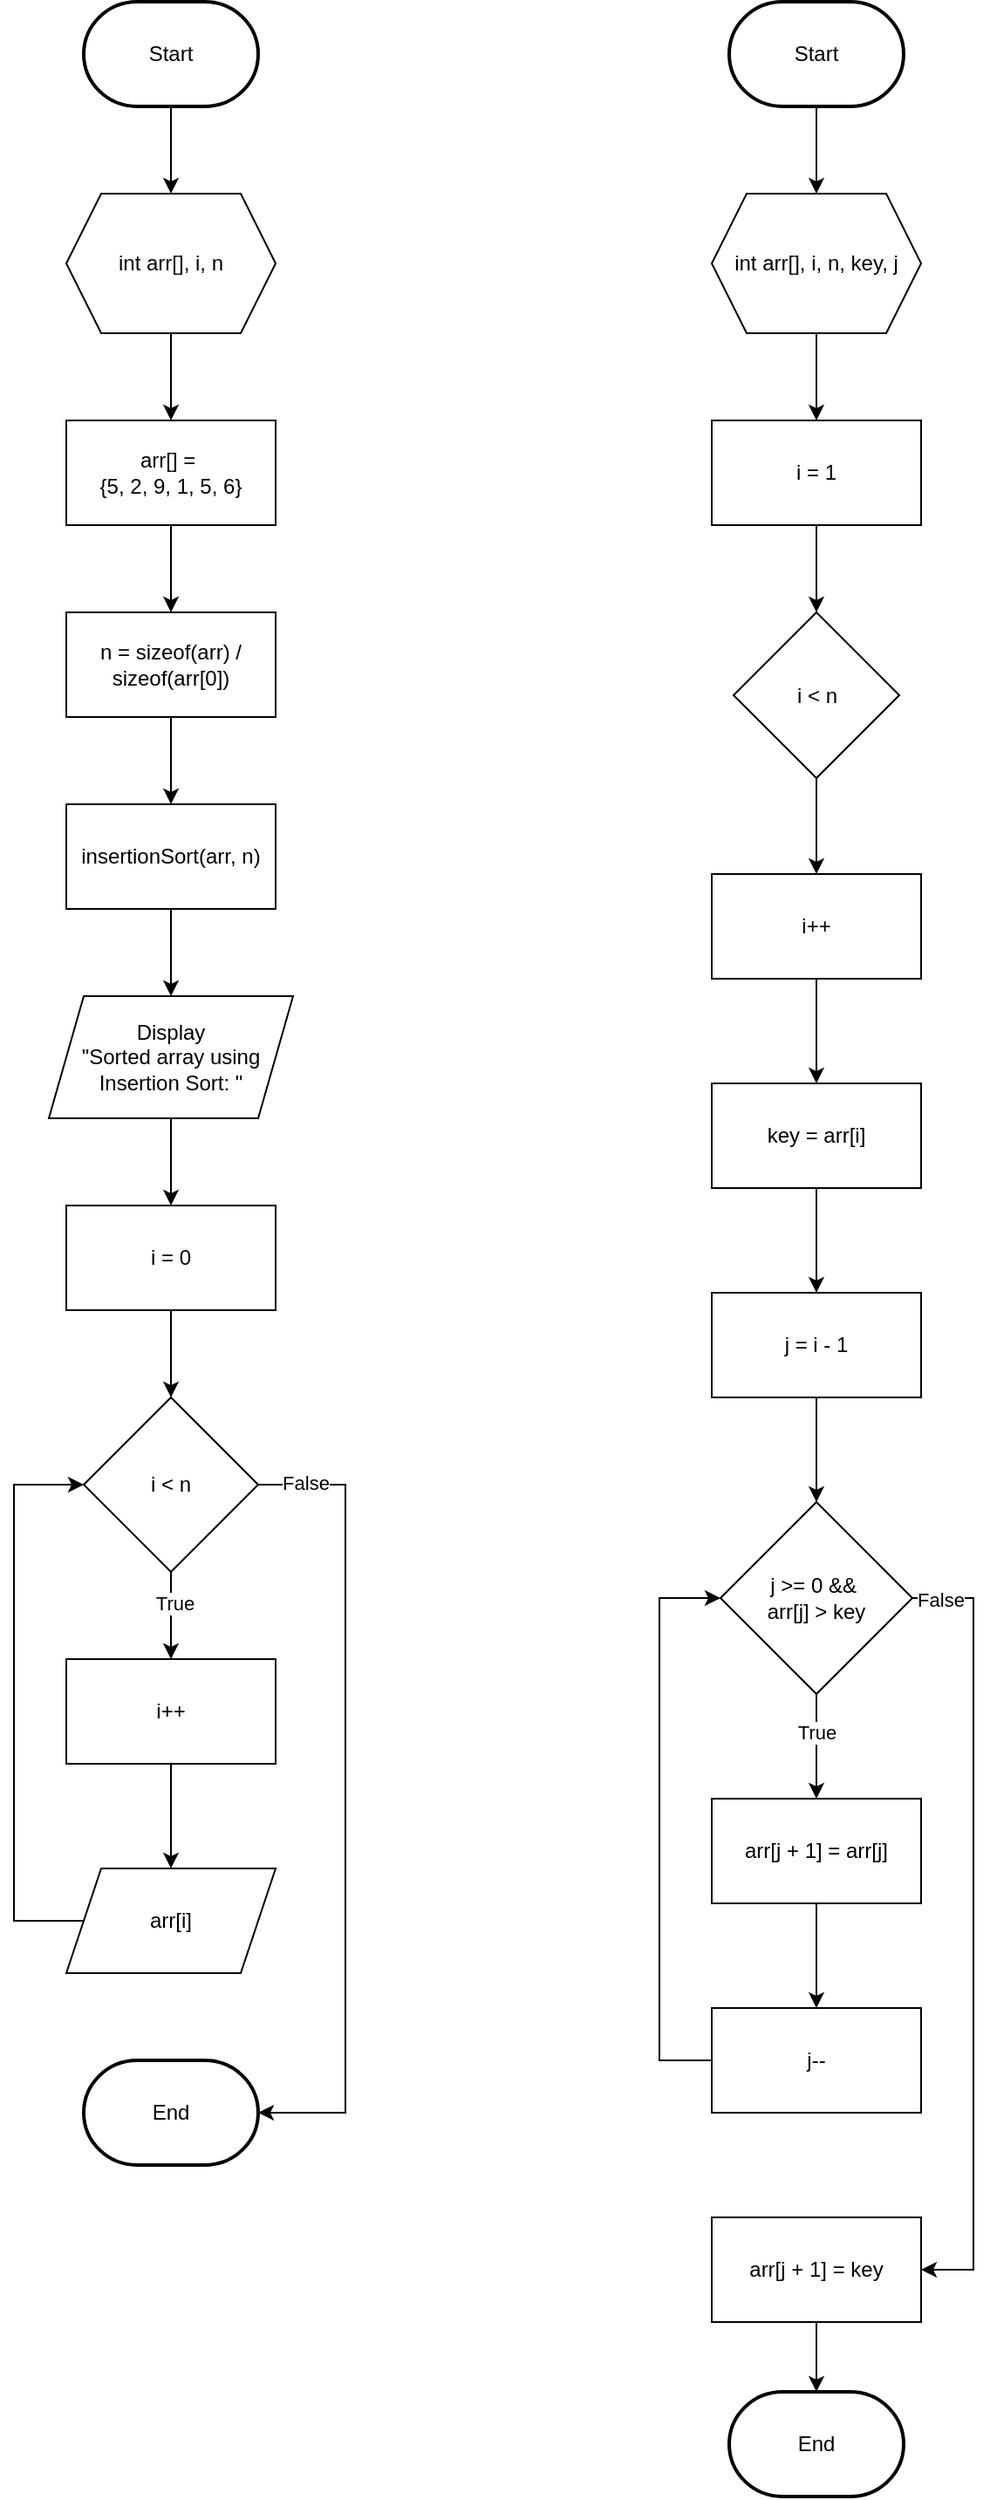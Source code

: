 <mxfile version="24.8.8">
  <diagram id="C5RBs43oDa-KdzZeNtuy" name="Insertion Sort">
    <mxGraphModel dx="2523" dy="1368" grid="1" gridSize="10" guides="1" tooltips="1" connect="1" arrows="1" fold="1" page="1" pageScale="1" pageWidth="827" pageHeight="1169" math="0" shadow="0">
      <root>
        <mxCell id="WIyWlLk6GJQsqaUBKTNV-0" />
        <mxCell id="WIyWlLk6GJQsqaUBKTNV-1" parent="WIyWlLk6GJQsqaUBKTNV-0" />
        <mxCell id="f3eVWMNZN5dAWcsSwDbq-12" style="edgeStyle=orthogonalEdgeStyle;rounded=0;orthogonalLoop=1;jettySize=auto;html=1;entryX=0.5;entryY=0;entryDx=0;entryDy=0;" parent="WIyWlLk6GJQsqaUBKTNV-1" source="XmWgL3R9tFbISjX7PItD-0" target="XmWgL3R9tFbISjX7PItD-2" edge="1">
          <mxGeometry relative="1" as="geometry" />
        </mxCell>
        <mxCell id="XmWgL3R9tFbISjX7PItD-0" value="Start" style="strokeWidth=2;html=1;shape=mxgraph.flowchart.terminator;whiteSpace=wrap;" parent="WIyWlLk6GJQsqaUBKTNV-1" vertex="1">
          <mxGeometry x="110" y="150" width="100" height="60" as="geometry" />
        </mxCell>
        <mxCell id="f3eVWMNZN5dAWcsSwDbq-33" style="edgeStyle=orthogonalEdgeStyle;rounded=0;orthogonalLoop=1;jettySize=auto;html=1;entryX=0.5;entryY=0;entryDx=0;entryDy=0;" parent="WIyWlLk6GJQsqaUBKTNV-1" source="XmWgL3R9tFbISjX7PItD-1" target="f3eVWMNZN5dAWcsSwDbq-4" edge="1">
          <mxGeometry relative="1" as="geometry" />
        </mxCell>
        <mxCell id="XmWgL3R9tFbISjX7PItD-1" value="Start" style="strokeWidth=2;html=1;shape=mxgraph.flowchart.terminator;whiteSpace=wrap;" parent="WIyWlLk6GJQsqaUBKTNV-1" vertex="1">
          <mxGeometry x="480" y="150" width="100" height="60" as="geometry" />
        </mxCell>
        <mxCell id="f3eVWMNZN5dAWcsSwDbq-13" style="edgeStyle=orthogonalEdgeStyle;rounded=0;orthogonalLoop=1;jettySize=auto;html=1;entryX=0.5;entryY=0;entryDx=0;entryDy=0;" parent="WIyWlLk6GJQsqaUBKTNV-1" source="XmWgL3R9tFbISjX7PItD-2" target="f3eVWMNZN5dAWcsSwDbq-1" edge="1">
          <mxGeometry relative="1" as="geometry" />
        </mxCell>
        <mxCell id="XmWgL3R9tFbISjX7PItD-2" value="&lt;font style=&quot;font-size: 12px;&quot;&gt;int arr[], i, n&lt;/font&gt;" style="shape=hexagon;perimeter=hexagonPerimeter2;whiteSpace=wrap;html=1;fixedSize=1;" parent="WIyWlLk6GJQsqaUBKTNV-1" vertex="1">
          <mxGeometry x="100" y="260" width="120" height="80" as="geometry" />
        </mxCell>
        <mxCell id="f3eVWMNZN5dAWcsSwDbq-36" style="edgeStyle=orthogonalEdgeStyle;rounded=0;orthogonalLoop=1;jettySize=auto;html=1;entryX=0.5;entryY=0;entryDx=0;entryDy=0;" parent="WIyWlLk6GJQsqaUBKTNV-1" source="XmWgL3R9tFbISjX7PItD-3" target="f3eVWMNZN5dAWcsSwDbq-30" edge="1">
          <mxGeometry relative="1" as="geometry" />
        </mxCell>
        <mxCell id="XmWgL3R9tFbISjX7PItD-3" value="i &amp;lt; n" style="rhombus;whiteSpace=wrap;html=1;" parent="WIyWlLk6GJQsqaUBKTNV-1" vertex="1">
          <mxGeometry x="482.5" y="500" width="95" height="95" as="geometry" />
        </mxCell>
        <mxCell id="f3eVWMNZN5dAWcsSwDbq-14" style="edgeStyle=orthogonalEdgeStyle;rounded=0;orthogonalLoop=1;jettySize=auto;html=1;entryX=0.5;entryY=0;entryDx=0;entryDy=0;" parent="WIyWlLk6GJQsqaUBKTNV-1" source="f3eVWMNZN5dAWcsSwDbq-1" target="f3eVWMNZN5dAWcsSwDbq-2" edge="1">
          <mxGeometry relative="1" as="geometry" />
        </mxCell>
        <mxCell id="f3eVWMNZN5dAWcsSwDbq-1" value="arr[] =&amp;nbsp;&lt;div&gt;{5, 2, 9, 1, 5, 6}&lt;/div&gt;" style="rounded=0;whiteSpace=wrap;html=1;" parent="WIyWlLk6GJQsqaUBKTNV-1" vertex="1">
          <mxGeometry x="100" y="390" width="120" height="60" as="geometry" />
        </mxCell>
        <mxCell id="f3eVWMNZN5dAWcsSwDbq-15" style="edgeStyle=orthogonalEdgeStyle;rounded=0;orthogonalLoop=1;jettySize=auto;html=1;entryX=0.5;entryY=0;entryDx=0;entryDy=0;" parent="WIyWlLk6GJQsqaUBKTNV-1" source="f3eVWMNZN5dAWcsSwDbq-2" target="f3eVWMNZN5dAWcsSwDbq-6" edge="1">
          <mxGeometry relative="1" as="geometry" />
        </mxCell>
        <mxCell id="f3eVWMNZN5dAWcsSwDbq-2" value="n = sizeof(arr) / sizeof(arr[0])" style="rounded=0;whiteSpace=wrap;html=1;" parent="WIyWlLk6GJQsqaUBKTNV-1" vertex="1">
          <mxGeometry x="100" y="500" width="120" height="60" as="geometry" />
        </mxCell>
        <mxCell id="f3eVWMNZN5dAWcsSwDbq-19" style="edgeStyle=orthogonalEdgeStyle;rounded=0;orthogonalLoop=1;jettySize=auto;html=1;entryX=0.5;entryY=0;entryDx=0;entryDy=0;" parent="WIyWlLk6GJQsqaUBKTNV-1" source="f3eVWMNZN5dAWcsSwDbq-3" target="f3eVWMNZN5dAWcsSwDbq-8" edge="1">
          <mxGeometry relative="1" as="geometry" />
        </mxCell>
        <mxCell id="f3eVWMNZN5dAWcsSwDbq-3" value="i = 0" style="rounded=0;whiteSpace=wrap;html=1;" parent="WIyWlLk6GJQsqaUBKTNV-1" vertex="1">
          <mxGeometry x="100" y="840" width="120" height="60" as="geometry" />
        </mxCell>
        <mxCell id="f3eVWMNZN5dAWcsSwDbq-34" style="edgeStyle=orthogonalEdgeStyle;rounded=0;orthogonalLoop=1;jettySize=auto;html=1;entryX=0.5;entryY=0;entryDx=0;entryDy=0;" parent="WIyWlLk6GJQsqaUBKTNV-1" source="f3eVWMNZN5dAWcsSwDbq-4" target="f3eVWMNZN5dAWcsSwDbq-29" edge="1">
          <mxGeometry relative="1" as="geometry" />
        </mxCell>
        <mxCell id="f3eVWMNZN5dAWcsSwDbq-4" value="int arr[], i, n, key, j" style="shape=hexagon;perimeter=hexagonPerimeter2;whiteSpace=wrap;html=1;fixedSize=1;" parent="WIyWlLk6GJQsqaUBKTNV-1" vertex="1">
          <mxGeometry x="470" y="260" width="120" height="80" as="geometry" />
        </mxCell>
        <mxCell id="f3eVWMNZN5dAWcsSwDbq-16" style="edgeStyle=orthogonalEdgeStyle;rounded=0;orthogonalLoop=1;jettySize=auto;html=1;entryX=0.5;entryY=0;entryDx=0;entryDy=0;" parent="WIyWlLk6GJQsqaUBKTNV-1" source="f3eVWMNZN5dAWcsSwDbq-6" target="f3eVWMNZN5dAWcsSwDbq-7" edge="1">
          <mxGeometry relative="1" as="geometry" />
        </mxCell>
        <mxCell id="f3eVWMNZN5dAWcsSwDbq-6" value="insertionSort(arr, n)" style="rounded=0;whiteSpace=wrap;html=1;" parent="WIyWlLk6GJQsqaUBKTNV-1" vertex="1">
          <mxGeometry x="100" y="610" width="120" height="60" as="geometry" />
        </mxCell>
        <mxCell id="f3eVWMNZN5dAWcsSwDbq-18" style="edgeStyle=orthogonalEdgeStyle;rounded=0;orthogonalLoop=1;jettySize=auto;html=1;entryX=0.5;entryY=0;entryDx=0;entryDy=0;" parent="WIyWlLk6GJQsqaUBKTNV-1" source="f3eVWMNZN5dAWcsSwDbq-7" target="f3eVWMNZN5dAWcsSwDbq-3" edge="1">
          <mxGeometry relative="1" as="geometry" />
        </mxCell>
        <mxCell id="f3eVWMNZN5dAWcsSwDbq-7" value="&lt;div&gt;Display&lt;/div&gt;&quot;Sorted array using Insertion Sort: &quot;" style="shape=parallelogram;perimeter=parallelogramPerimeter;whiteSpace=wrap;html=1;fixedSize=1;" parent="WIyWlLk6GJQsqaUBKTNV-1" vertex="1">
          <mxGeometry x="90" y="720" width="140" height="70" as="geometry" />
        </mxCell>
        <mxCell id="f3eVWMNZN5dAWcsSwDbq-20" style="edgeStyle=orthogonalEdgeStyle;rounded=0;orthogonalLoop=1;jettySize=auto;html=1;entryX=0.5;entryY=0;entryDx=0;entryDy=0;" parent="WIyWlLk6GJQsqaUBKTNV-1" source="f3eVWMNZN5dAWcsSwDbq-8" target="f3eVWMNZN5dAWcsSwDbq-9" edge="1">
          <mxGeometry relative="1" as="geometry" />
        </mxCell>
        <mxCell id="f3eVWMNZN5dAWcsSwDbq-27" value="True" style="edgeLabel;html=1;align=center;verticalAlign=middle;resizable=0;points=[];" parent="f3eVWMNZN5dAWcsSwDbq-20" vertex="1" connectable="0">
          <mxGeometry x="-0.289" y="2" relative="1" as="geometry">
            <mxPoint as="offset" />
          </mxGeometry>
        </mxCell>
        <mxCell id="f3eVWMNZN5dAWcsSwDbq-8" value="i &amp;lt; n" style="rhombus;whiteSpace=wrap;html=1;" parent="WIyWlLk6GJQsqaUBKTNV-1" vertex="1">
          <mxGeometry x="110" y="950" width="100" height="100" as="geometry" />
        </mxCell>
        <mxCell id="f3eVWMNZN5dAWcsSwDbq-21" style="edgeStyle=orthogonalEdgeStyle;rounded=0;orthogonalLoop=1;jettySize=auto;html=1;entryX=0.5;entryY=0;entryDx=0;entryDy=0;" parent="WIyWlLk6GJQsqaUBKTNV-1" source="f3eVWMNZN5dAWcsSwDbq-9" target="f3eVWMNZN5dAWcsSwDbq-10" edge="1">
          <mxGeometry relative="1" as="geometry" />
        </mxCell>
        <mxCell id="f3eVWMNZN5dAWcsSwDbq-9" value="i++" style="rounded=0;whiteSpace=wrap;html=1;" parent="WIyWlLk6GJQsqaUBKTNV-1" vertex="1">
          <mxGeometry x="100" y="1100" width="120" height="60" as="geometry" />
        </mxCell>
        <mxCell id="f3eVWMNZN5dAWcsSwDbq-23" style="edgeStyle=orthogonalEdgeStyle;rounded=0;orthogonalLoop=1;jettySize=auto;html=1;entryX=0;entryY=0.5;entryDx=0;entryDy=0;" parent="WIyWlLk6GJQsqaUBKTNV-1" source="f3eVWMNZN5dAWcsSwDbq-10" target="f3eVWMNZN5dAWcsSwDbq-8" edge="1">
          <mxGeometry relative="1" as="geometry">
            <Array as="points">
              <mxPoint x="70" y="1250" />
              <mxPoint x="70" y="1000" />
            </Array>
          </mxGeometry>
        </mxCell>
        <mxCell id="f3eVWMNZN5dAWcsSwDbq-10" value="arr[i]" style="shape=parallelogram;perimeter=parallelogramPerimeter;whiteSpace=wrap;html=1;fixedSize=1;" parent="WIyWlLk6GJQsqaUBKTNV-1" vertex="1">
          <mxGeometry x="100" y="1220" width="120" height="60" as="geometry" />
        </mxCell>
        <mxCell id="f3eVWMNZN5dAWcsSwDbq-11" value="End" style="strokeWidth=2;html=1;shape=mxgraph.flowchart.terminator;whiteSpace=wrap;" parent="WIyWlLk6GJQsqaUBKTNV-1" vertex="1">
          <mxGeometry x="110" y="1330" width="100" height="60" as="geometry" />
        </mxCell>
        <mxCell id="f3eVWMNZN5dAWcsSwDbq-26" style="edgeStyle=orthogonalEdgeStyle;rounded=0;orthogonalLoop=1;jettySize=auto;html=1;entryX=1;entryY=0.5;entryDx=0;entryDy=0;entryPerimeter=0;" parent="WIyWlLk6GJQsqaUBKTNV-1" source="f3eVWMNZN5dAWcsSwDbq-8" target="f3eVWMNZN5dAWcsSwDbq-11" edge="1">
          <mxGeometry relative="1" as="geometry">
            <Array as="points">
              <mxPoint x="260" y="1000" />
              <mxPoint x="260" y="1360" />
            </Array>
          </mxGeometry>
        </mxCell>
        <mxCell id="f3eVWMNZN5dAWcsSwDbq-28" value="False" style="edgeLabel;html=1;align=center;verticalAlign=middle;resizable=0;points=[];" parent="f3eVWMNZN5dAWcsSwDbq-26" vertex="1" connectable="0">
          <mxGeometry x="-0.882" y="1" relative="1" as="geometry">
            <mxPoint as="offset" />
          </mxGeometry>
        </mxCell>
        <mxCell id="f3eVWMNZN5dAWcsSwDbq-35" style="edgeStyle=orthogonalEdgeStyle;rounded=0;orthogonalLoop=1;jettySize=auto;html=1;entryX=0.5;entryY=0;entryDx=0;entryDy=0;" parent="WIyWlLk6GJQsqaUBKTNV-1" source="f3eVWMNZN5dAWcsSwDbq-29" target="XmWgL3R9tFbISjX7PItD-3" edge="1">
          <mxGeometry relative="1" as="geometry" />
        </mxCell>
        <mxCell id="f3eVWMNZN5dAWcsSwDbq-29" value="i = 1" style="rounded=0;whiteSpace=wrap;html=1;" parent="WIyWlLk6GJQsqaUBKTNV-1" vertex="1">
          <mxGeometry x="470" y="390" width="120" height="60" as="geometry" />
        </mxCell>
        <mxCell id="f3eVWMNZN5dAWcsSwDbq-37" style="edgeStyle=orthogonalEdgeStyle;rounded=0;orthogonalLoop=1;jettySize=auto;html=1;entryX=0.5;entryY=0;entryDx=0;entryDy=0;" parent="WIyWlLk6GJQsqaUBKTNV-1" source="f3eVWMNZN5dAWcsSwDbq-30" target="f3eVWMNZN5dAWcsSwDbq-31" edge="1">
          <mxGeometry relative="1" as="geometry" />
        </mxCell>
        <mxCell id="f3eVWMNZN5dAWcsSwDbq-30" value="i++" style="rounded=0;whiteSpace=wrap;html=1;" parent="WIyWlLk6GJQsqaUBKTNV-1" vertex="1">
          <mxGeometry x="470" y="650" width="120" height="60" as="geometry" />
        </mxCell>
        <mxCell id="f3eVWMNZN5dAWcsSwDbq-38" style="edgeStyle=orthogonalEdgeStyle;rounded=0;orthogonalLoop=1;jettySize=auto;html=1;entryX=0.5;entryY=0;entryDx=0;entryDy=0;" parent="WIyWlLk6GJQsqaUBKTNV-1" source="f3eVWMNZN5dAWcsSwDbq-31" target="f3eVWMNZN5dAWcsSwDbq-32" edge="1">
          <mxGeometry relative="1" as="geometry" />
        </mxCell>
        <mxCell id="f3eVWMNZN5dAWcsSwDbq-31" value="key = arr[i]" style="rounded=0;whiteSpace=wrap;html=1;" parent="WIyWlLk6GJQsqaUBKTNV-1" vertex="1">
          <mxGeometry x="470" y="770" width="120" height="60" as="geometry" />
        </mxCell>
        <mxCell id="8blgshMQWSHcf_YJ8QyR-0" style="edgeStyle=orthogonalEdgeStyle;rounded=0;orthogonalLoop=1;jettySize=auto;html=1;entryX=0.5;entryY=0;entryDx=0;entryDy=0;" edge="1" parent="WIyWlLk6GJQsqaUBKTNV-1" source="f3eVWMNZN5dAWcsSwDbq-32" target="f3eVWMNZN5dAWcsSwDbq-39">
          <mxGeometry relative="1" as="geometry" />
        </mxCell>
        <mxCell id="f3eVWMNZN5dAWcsSwDbq-32" value="j = i - 1" style="rounded=0;whiteSpace=wrap;html=1;" parent="WIyWlLk6GJQsqaUBKTNV-1" vertex="1">
          <mxGeometry x="470" y="890" width="120" height="60" as="geometry" />
        </mxCell>
        <mxCell id="8blgshMQWSHcf_YJ8QyR-4" style="edgeStyle=orthogonalEdgeStyle;rounded=0;orthogonalLoop=1;jettySize=auto;html=1;entryX=0.5;entryY=0;entryDx=0;entryDy=0;" edge="1" parent="WIyWlLk6GJQsqaUBKTNV-1" source="f3eVWMNZN5dAWcsSwDbq-39" target="8blgshMQWSHcf_YJ8QyR-2">
          <mxGeometry relative="1" as="geometry" />
        </mxCell>
        <mxCell id="8blgshMQWSHcf_YJ8QyR-12" value="True" style="edgeLabel;html=1;align=center;verticalAlign=middle;resizable=0;points=[];" vertex="1" connectable="0" parent="8blgshMQWSHcf_YJ8QyR-4">
          <mxGeometry x="-0.28" relative="1" as="geometry">
            <mxPoint as="offset" />
          </mxGeometry>
        </mxCell>
        <mxCell id="8blgshMQWSHcf_YJ8QyR-8" style="edgeStyle=orthogonalEdgeStyle;rounded=0;orthogonalLoop=1;jettySize=auto;html=1;entryX=1;entryY=0.5;entryDx=0;entryDy=0;" edge="1" parent="WIyWlLk6GJQsqaUBKTNV-1" source="f3eVWMNZN5dAWcsSwDbq-39" target="8blgshMQWSHcf_YJ8QyR-7">
          <mxGeometry relative="1" as="geometry">
            <Array as="points">
              <mxPoint x="620" y="1065" />
              <mxPoint x="620" y="1450" />
            </Array>
          </mxGeometry>
        </mxCell>
        <mxCell id="8blgshMQWSHcf_YJ8QyR-11" value="False" style="edgeLabel;html=1;align=center;verticalAlign=middle;resizable=0;points=[];" vertex="1" connectable="0" parent="8blgshMQWSHcf_YJ8QyR-8">
          <mxGeometry x="-0.932" y="-1" relative="1" as="geometry">
            <mxPoint as="offset" />
          </mxGeometry>
        </mxCell>
        <mxCell id="f3eVWMNZN5dAWcsSwDbq-39" value="j &amp;gt;= 0 &amp;amp;&amp;amp;&amp;nbsp;&lt;div&gt;arr[j] &amp;gt; key&lt;/div&gt;" style="rhombus;whiteSpace=wrap;html=1;" parent="WIyWlLk6GJQsqaUBKTNV-1" vertex="1">
          <mxGeometry x="475" y="1010" width="110" height="110" as="geometry" />
        </mxCell>
        <mxCell id="8blgshMQWSHcf_YJ8QyR-5" style="edgeStyle=orthogonalEdgeStyle;rounded=0;orthogonalLoop=1;jettySize=auto;html=1;entryX=0.5;entryY=0;entryDx=0;entryDy=0;" edge="1" parent="WIyWlLk6GJQsqaUBKTNV-1" source="8blgshMQWSHcf_YJ8QyR-2" target="8blgshMQWSHcf_YJ8QyR-3">
          <mxGeometry relative="1" as="geometry" />
        </mxCell>
        <mxCell id="8blgshMQWSHcf_YJ8QyR-2" value="arr[j + 1] = arr[j]" style="rounded=0;whiteSpace=wrap;html=1;" vertex="1" parent="WIyWlLk6GJQsqaUBKTNV-1">
          <mxGeometry x="470" y="1180" width="120" height="60" as="geometry" />
        </mxCell>
        <mxCell id="8blgshMQWSHcf_YJ8QyR-6" style="edgeStyle=orthogonalEdgeStyle;rounded=0;orthogonalLoop=1;jettySize=auto;html=1;entryX=0;entryY=0.5;entryDx=0;entryDy=0;" edge="1" parent="WIyWlLk6GJQsqaUBKTNV-1" source="8blgshMQWSHcf_YJ8QyR-3" target="f3eVWMNZN5dAWcsSwDbq-39">
          <mxGeometry relative="1" as="geometry">
            <Array as="points">
              <mxPoint x="440" y="1330" />
              <mxPoint x="440" y="1065" />
            </Array>
          </mxGeometry>
        </mxCell>
        <mxCell id="8blgshMQWSHcf_YJ8QyR-3" value="j--" style="rounded=0;whiteSpace=wrap;html=1;" vertex="1" parent="WIyWlLk6GJQsqaUBKTNV-1">
          <mxGeometry x="470" y="1300" width="120" height="60" as="geometry" />
        </mxCell>
        <mxCell id="8blgshMQWSHcf_YJ8QyR-7" value="arr[j + 1] = key" style="rounded=0;whiteSpace=wrap;html=1;" vertex="1" parent="WIyWlLk6GJQsqaUBKTNV-1">
          <mxGeometry x="470" y="1420" width="120" height="60" as="geometry" />
        </mxCell>
        <mxCell id="8blgshMQWSHcf_YJ8QyR-9" value="End" style="strokeWidth=2;html=1;shape=mxgraph.flowchart.terminator;whiteSpace=wrap;" vertex="1" parent="WIyWlLk6GJQsqaUBKTNV-1">
          <mxGeometry x="480" y="1520" width="100" height="60" as="geometry" />
        </mxCell>
        <mxCell id="8blgshMQWSHcf_YJ8QyR-10" style="edgeStyle=orthogonalEdgeStyle;rounded=0;orthogonalLoop=1;jettySize=auto;html=1;entryX=0.5;entryY=0;entryDx=0;entryDy=0;entryPerimeter=0;" edge="1" parent="WIyWlLk6GJQsqaUBKTNV-1" source="8blgshMQWSHcf_YJ8QyR-7" target="8blgshMQWSHcf_YJ8QyR-9">
          <mxGeometry relative="1" as="geometry" />
        </mxCell>
      </root>
    </mxGraphModel>
  </diagram>
</mxfile>
